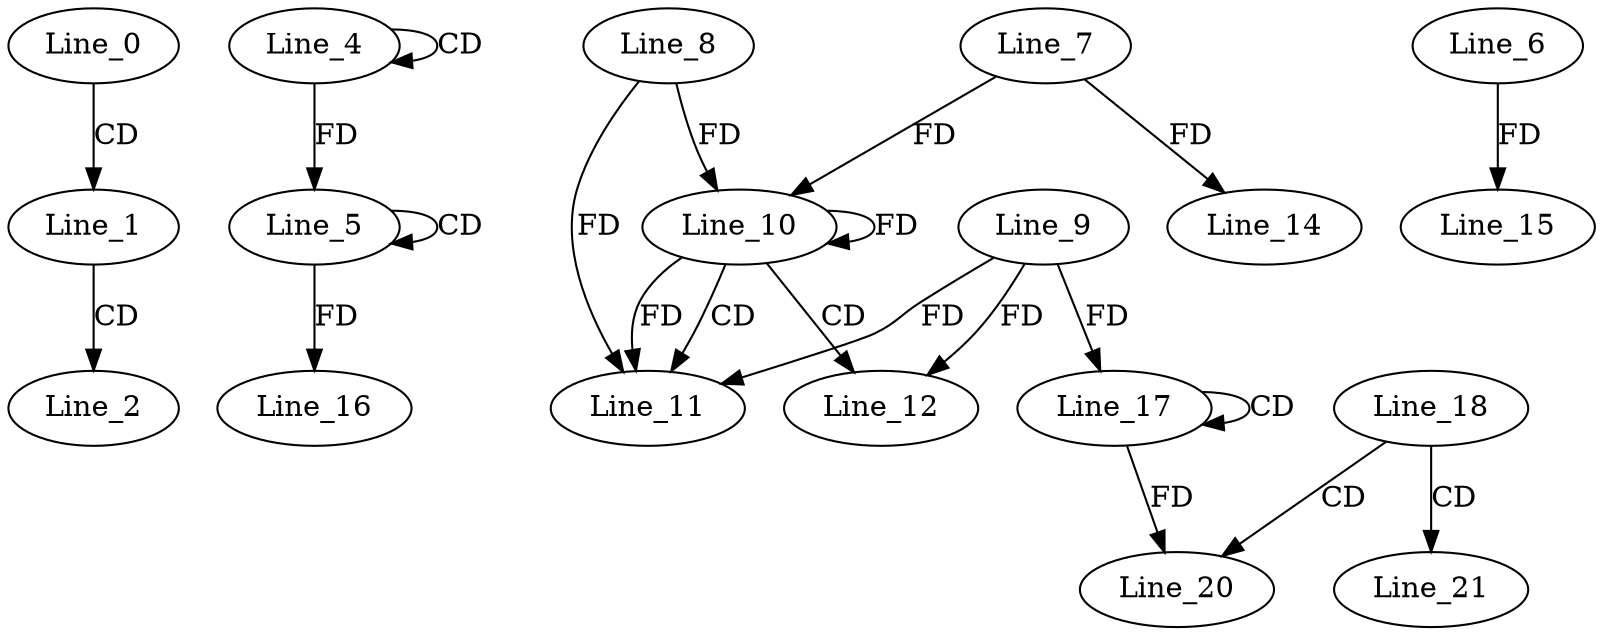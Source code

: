 digraph G {
  Line_0;
  Line_1;
  Line_2;
  Line_4;
  Line_4;
  Line_5;
  Line_5;
  Line_10;
  Line_8;
  Line_10;
  Line_7;
  Line_10;
  Line_11;
  Line_9;
  Line_12;
  Line_14;
  Line_6;
  Line_15;
  Line_16;
  Line_17;
  Line_17;
  Line_18;
  Line_20;
  Line_21;
  Line_0 -> Line_1 [ label="CD" ];
  Line_1 -> Line_2 [ label="CD" ];
  Line_4 -> Line_4 [ label="CD" ];
  Line_5 -> Line_5 [ label="CD" ];
  Line_4 -> Line_5 [ label="FD" ];
  Line_10 -> Line_10 [ label="FD" ];
  Line_8 -> Line_10 [ label="FD" ];
  Line_7 -> Line_10 [ label="FD" ];
  Line_10 -> Line_11 [ label="CD" ];
  Line_9 -> Line_11 [ label="FD" ];
  Line_10 -> Line_11 [ label="FD" ];
  Line_8 -> Line_11 [ label="FD" ];
  Line_10 -> Line_12 [ label="CD" ];
  Line_9 -> Line_12 [ label="FD" ];
  Line_7 -> Line_14 [ label="FD" ];
  Line_6 -> Line_15 [ label="FD" ];
  Line_5 -> Line_16 [ label="FD" ];
  Line_17 -> Line_17 [ label="CD" ];
  Line_9 -> Line_17 [ label="FD" ];
  Line_18 -> Line_20 [ label="CD" ];
  Line_17 -> Line_20 [ label="FD" ];
  Line_18 -> Line_21 [ label="CD" ];
}
